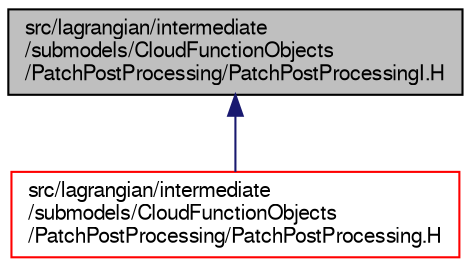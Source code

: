 digraph "src/lagrangian/intermediate/submodels/CloudFunctionObjects/PatchPostProcessing/PatchPostProcessingI.H"
{
  bgcolor="transparent";
  edge [fontname="FreeSans",fontsize="10",labelfontname="FreeSans",labelfontsize="10"];
  node [fontname="FreeSans",fontsize="10",shape=record];
  Node1 [label="src/lagrangian/intermediate\l/submodels/CloudFunctionObjects\l/PatchPostProcessing/PatchPostProcessingI.H",height=0.2,width=0.4,color="black", fillcolor="grey75", style="filled", fontcolor="black"];
  Node1 -> Node2 [dir="back",color="midnightblue",fontsize="10",style="solid",fontname="FreeSans"];
  Node2 [label="src/lagrangian/intermediate\l/submodels/CloudFunctionObjects\l/PatchPostProcessing/PatchPostProcessing.H",height=0.2,width=0.4,color="red",URL="$a05597.html"];
}
